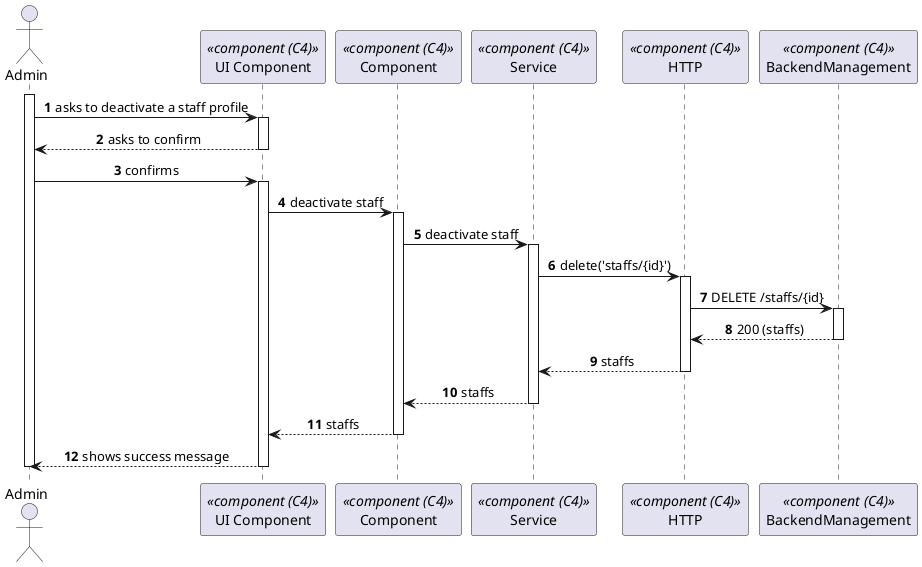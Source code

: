 @startuml StaffProfileDeactivation(level3)

autonumber
skinparam DefaultTextAlignment center
actor Admin as "Admin"
participant ComponentUI as "UI Component" <<component (C4)>>
participant Component as "Component" <<component (C4)>>
participant SRV as "Service" <<component (C4)>>
participant HTTP as "HTTP" <<component (C4)>>

participant BackendManagement as "BackendManagement" <<component (C4)>>

activate Admin

    Admin -> ComponentUI : asks to deactivate a staff profile
    activate ComponentUI

    ComponentUI --> Admin : asks to confirm
    deactivate ComponentUI

    Admin -> ComponentUI : confirms
    activate ComponentUI

        ComponentUI -> Component : deactivate staff
        activate Component

            Component -> SRV : deactivate staff
            activate SRV

                SRV -> HTTP : delete('staffs/{id}')
                activate HTTP

                    HTTP -> BackendManagement : DELETE /staffs/{id}
                    activate BackendManagement

                    BackendManagement --> HTTP : 200 (staffs)
                    deactivate BackendManagement

                HTTP --> SRV : staffs
                deactivate HTTP

            SRV --> Component : staffs
            deactivate SRV

        Component --> ComponentUI : staffs
        deactivate Component

    Admin <-- ComponentUI : shows success message
    deactivate ComponentUI
    
deactivate Admin

@enduml